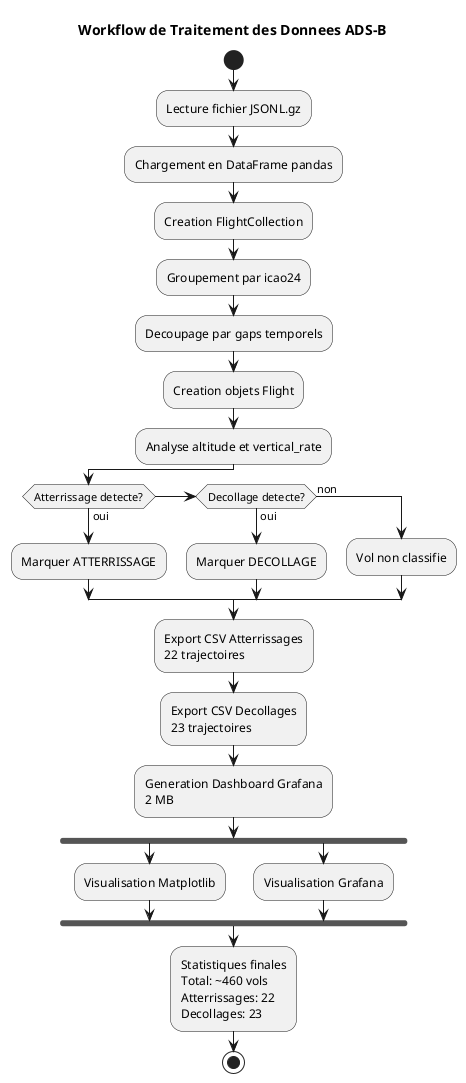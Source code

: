 @startuml Workflow_Simple

title Workflow de Traitement des Donnees ADS-B

start

:Lecture fichier JSONL.gz;

:Chargement en DataFrame pandas;

:Creation FlightCollection;

:Groupement par icao24;

:Decoupage par gaps temporels;

:Creation objets Flight;

:Analyse altitude et vertical_rate;

if (Atterrissage detecte?) then (oui)
  :Marquer ATTERRISSAGE;
elseif (Decollage detecte?) then (oui)
  :Marquer DECOLLAGE;
else (non)
  :Vol non classifie;
endif

:Export CSV Atterrissages\n22 trajectoires;

:Export CSV Decollages\n23 trajectoires;

:Generation Dashboard Grafana\n2 MB;

fork
  :Visualisation Matplotlib;
fork again
  :Visualisation Grafana;
end fork

:Statistiques finales\nTotal: ~460 vols\nAtterrissages: 22\nDecollages: 23;

stop

@enduml
